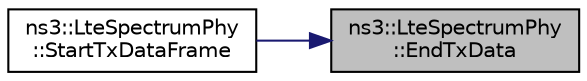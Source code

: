 digraph "ns3::LteSpectrumPhy::EndTxData"
{
 // LATEX_PDF_SIZE
  edge [fontname="Helvetica",fontsize="10",labelfontname="Helvetica",labelfontsize="10"];
  node [fontname="Helvetica",fontsize="10",shape=record];
  rankdir="RL";
  Node1 [label="ns3::LteSpectrumPhy\l::EndTxData",height=0.2,width=0.4,color="black", fillcolor="grey75", style="filled", fontcolor="black",tooltip="End transmit data function."];
  Node1 -> Node2 [dir="back",color="midnightblue",fontsize="10",style="solid",fontname="Helvetica"];
  Node2 [label="ns3::LteSpectrumPhy\l::StartTxDataFrame",height=0.2,width=0.4,color="black", fillcolor="white", style="filled",URL="$classns3_1_1_lte_spectrum_phy.html#a46c1be2d6a6eac5e333cf83d261744af",tooltip="Start a transmission of data frame in DL and UL."];
}
